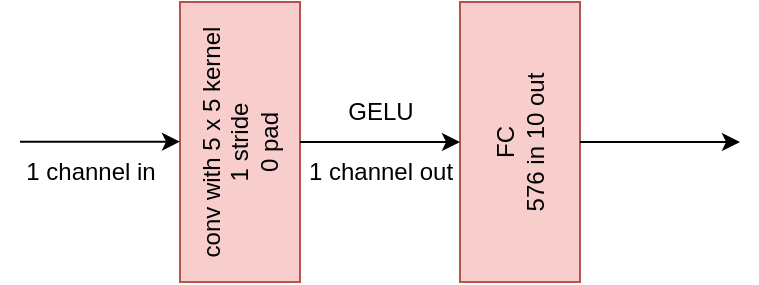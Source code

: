 <mxfile version="21.6.8" type="device">
  <diagram name="第 1 页" id="JIELYUYW07RwHrKFomKH">
    <mxGraphModel dx="954" dy="674" grid="1" gridSize="10" guides="1" tooltips="1" connect="1" arrows="1" fold="1" page="1" pageScale="1" pageWidth="827" pageHeight="1169" math="0" shadow="0">
      <root>
        <mxCell id="0" />
        <mxCell id="1" parent="0" />
        <mxCell id="mHI110exjaOp6ImH86Ei-1" value="1 channel in" style="text;html=1;align=center;verticalAlign=middle;resizable=0;points=[];autosize=1;strokeColor=none;fillColor=none;" parent="1" vertex="1">
          <mxGeometry x="170" y="130" width="90" height="30" as="geometry" />
        </mxCell>
        <mxCell id="mHI110exjaOp6ImH86Ei-2" value="1 channel out" style="text;html=1;align=center;verticalAlign=middle;resizable=0;points=[];autosize=1;strokeColor=none;fillColor=none;" parent="1" vertex="1">
          <mxGeometry x="310" y="130" width="100" height="30" as="geometry" />
        </mxCell>
        <mxCell id="ragc9GMjPfhdOHabC_pY-2" value="conv with 5 x 5 kernel&lt;br style=&quot;border-color: var(--border-color);&quot;&gt;1 stride&lt;br style=&quot;border-color: var(--border-color);&quot;&gt;0 pad" style="rounded=0;whiteSpace=wrap;html=1;rotation=-90;fillColor=#f8cecc;strokeColor=#b85450;fontColor=default;" vertex="1" parent="1">
          <mxGeometry x="220" y="100" width="140" height="60" as="geometry" />
        </mxCell>
        <mxCell id="ragc9GMjPfhdOHabC_pY-3" value="FC&lt;br style=&quot;border-color: var(--border-color);&quot;&gt;576 in 10 out" style="rounded=0;whiteSpace=wrap;html=1;rotation=-90;fillColor=#f8cecc;strokeColor=#b85450;" vertex="1" parent="1">
          <mxGeometry x="360" y="100" width="140" height="60" as="geometry" />
        </mxCell>
        <mxCell id="ragc9GMjPfhdOHabC_pY-4" value="" style="endArrow=classic;html=1;rounded=0;exitX=0.5;exitY=1;exitDx=0;exitDy=0;entryX=0.5;entryY=0;entryDx=0;entryDy=0;" edge="1" parent="1" source="ragc9GMjPfhdOHabC_pY-2" target="ragc9GMjPfhdOHabC_pY-3">
          <mxGeometry width="50" height="50" relative="1" as="geometry">
            <mxPoint x="450" y="170" as="sourcePoint" />
            <mxPoint x="500" y="120" as="targetPoint" />
          </mxGeometry>
        </mxCell>
        <mxCell id="ragc9GMjPfhdOHabC_pY-5" value="" style="endArrow=classic;html=1;rounded=0;exitX=0.5;exitY=1;exitDx=0;exitDy=0;entryX=0.5;entryY=0;entryDx=0;entryDy=0;" edge="1" parent="1" source="ragc9GMjPfhdOHabC_pY-3">
          <mxGeometry width="50" height="50" relative="1" as="geometry">
            <mxPoint x="450" y="170" as="sourcePoint" />
            <mxPoint x="540" y="130" as="targetPoint" />
          </mxGeometry>
        </mxCell>
        <mxCell id="ragc9GMjPfhdOHabC_pY-7" value="" style="endArrow=classic;html=1;rounded=0;exitX=0.5;exitY=1;exitDx=0;exitDy=0;entryX=0.5;entryY=0;entryDx=0;entryDy=0;" edge="1" parent="1">
          <mxGeometry width="50" height="50" relative="1" as="geometry">
            <mxPoint x="180" y="129.86" as="sourcePoint" />
            <mxPoint x="260" y="129.86" as="targetPoint" />
          </mxGeometry>
        </mxCell>
        <mxCell id="ragc9GMjPfhdOHabC_pY-9" value="GELU" style="text;html=1;align=center;verticalAlign=middle;resizable=0;points=[];autosize=1;strokeColor=none;fillColor=none;" vertex="1" parent="1">
          <mxGeometry x="330" y="100" width="60" height="30" as="geometry" />
        </mxCell>
      </root>
    </mxGraphModel>
  </diagram>
</mxfile>
